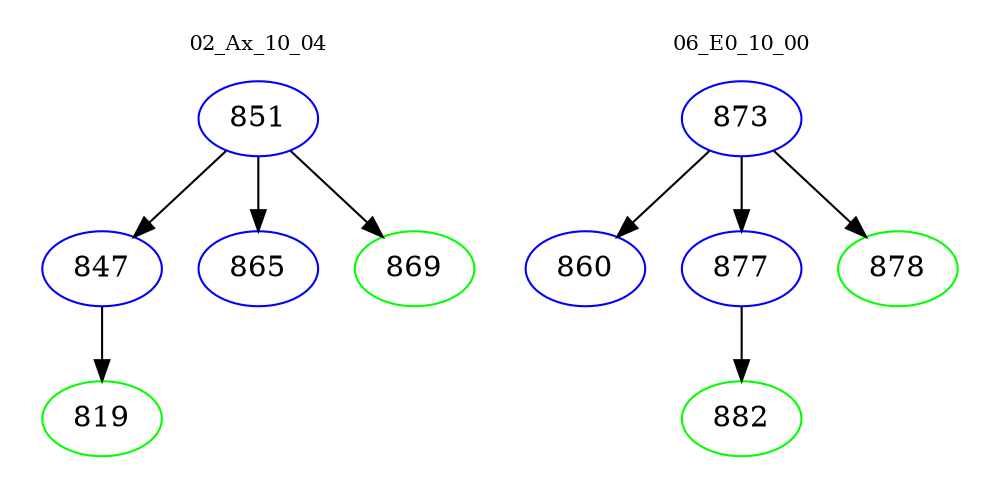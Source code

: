 digraph{
subgraph cluster_0 {
color = white
label = "02_Ax_10_04";
fontsize=10;
T0_851 [label="851", color="blue"]
T0_851 -> T0_847 [color="black"]
T0_847 [label="847", color="blue"]
T0_847 -> T0_819 [color="black"]
T0_819 [label="819", color="green"]
T0_851 -> T0_865 [color="black"]
T0_865 [label="865", color="blue"]
T0_851 -> T0_869 [color="black"]
T0_869 [label="869", color="green"]
}
subgraph cluster_1 {
color = white
label = "06_E0_10_00";
fontsize=10;
T1_873 [label="873", color="blue"]
T1_873 -> T1_860 [color="black"]
T1_860 [label="860", color="blue"]
T1_873 -> T1_877 [color="black"]
T1_877 [label="877", color="blue"]
T1_877 -> T1_882 [color="black"]
T1_882 [label="882", color="green"]
T1_873 -> T1_878 [color="black"]
T1_878 [label="878", color="green"]
}
}
